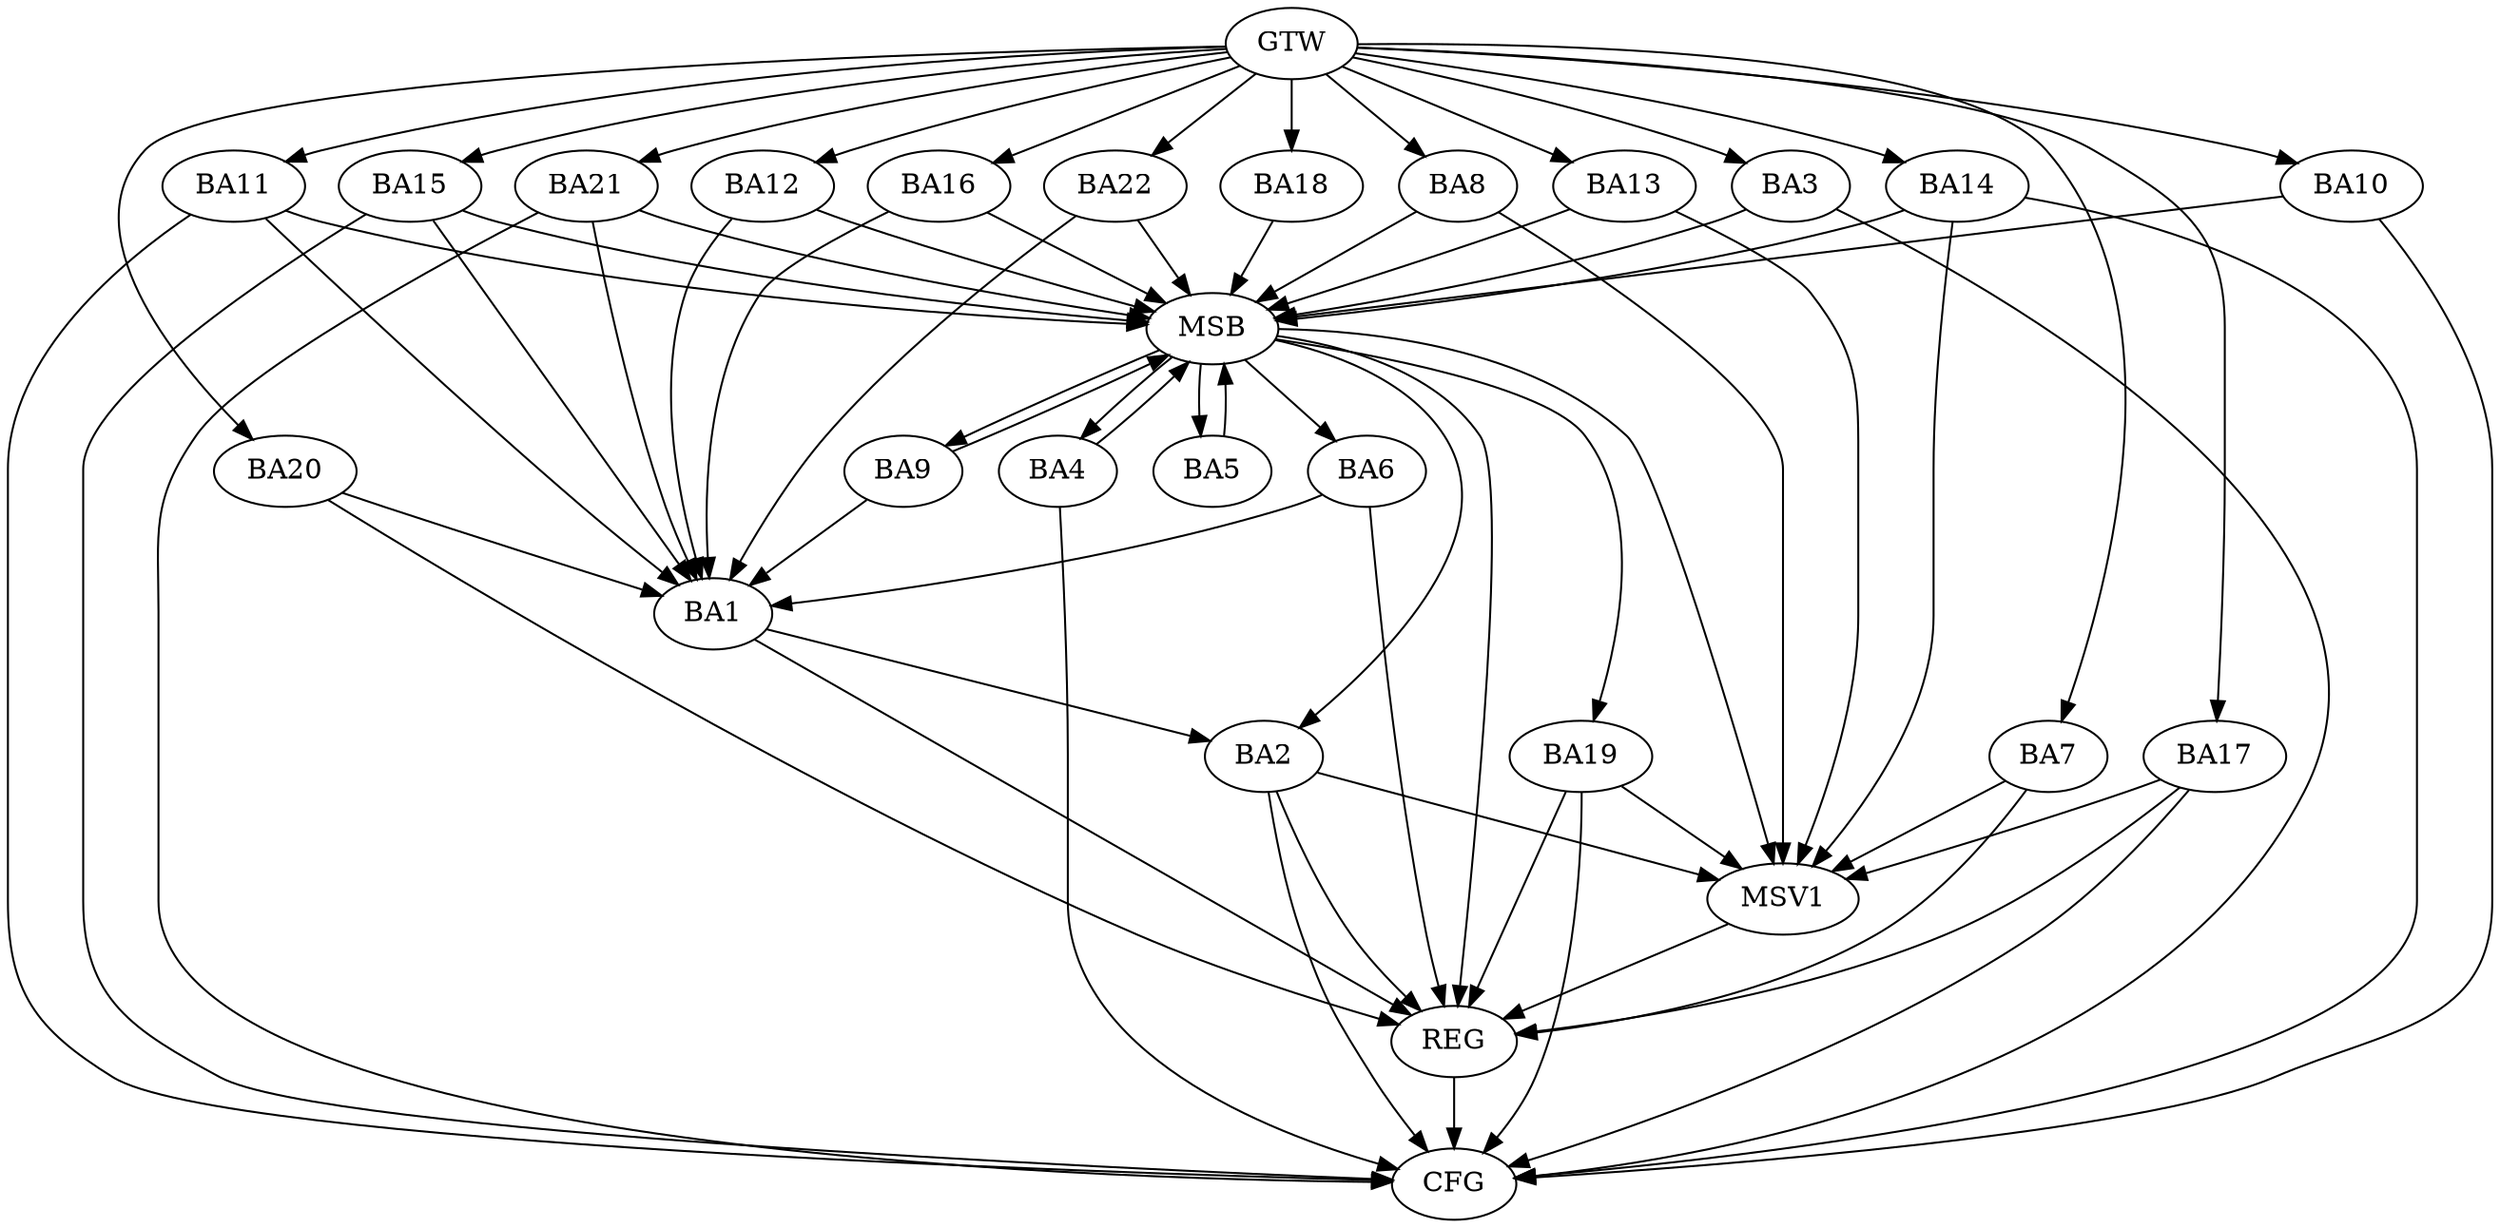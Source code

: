 strict digraph G {
  BA1 [ label="BA1" ];
  BA2 [ label="BA2" ];
  BA3 [ label="BA3" ];
  BA4 [ label="BA4" ];
  BA5 [ label="BA5" ];
  BA6 [ label="BA6" ];
  BA7 [ label="BA7" ];
  BA8 [ label="BA8" ];
  BA9 [ label="BA9" ];
  BA10 [ label="BA10" ];
  BA11 [ label="BA11" ];
  BA12 [ label="BA12" ];
  BA13 [ label="BA13" ];
  BA14 [ label="BA14" ];
  BA15 [ label="BA15" ];
  BA16 [ label="BA16" ];
  BA17 [ label="BA17" ];
  BA18 [ label="BA18" ];
  BA19 [ label="BA19" ];
  BA20 [ label="BA20" ];
  BA21 [ label="BA21" ];
  BA22 [ label="BA22" ];
  GTW [ label="GTW" ];
  REG [ label="REG" ];
  MSB [ label="MSB" ];
  CFG [ label="CFG" ];
  MSV1 [ label="MSV1" ];
  BA1 -> BA2;
  GTW -> BA3;
  GTW -> BA7;
  GTW -> BA8;
  GTW -> BA10;
  GTW -> BA11;
  GTW -> BA12;
  GTW -> BA13;
  GTW -> BA14;
  GTW -> BA15;
  GTW -> BA16;
  GTW -> BA17;
  GTW -> BA18;
  GTW -> BA20;
  GTW -> BA21;
  GTW -> BA22;
  BA1 -> REG;
  BA2 -> REG;
  BA6 -> REG;
  BA7 -> REG;
  BA17 -> REG;
  BA19 -> REG;
  BA20 -> REG;
  BA3 -> MSB;
  MSB -> REG;
  BA4 -> MSB;
  BA5 -> MSB;
  MSB -> BA2;
  BA8 -> MSB;
  MSB -> BA6;
  BA9 -> MSB;
  MSB -> BA4;
  BA10 -> MSB;
  BA11 -> MSB;
  BA12 -> MSB;
  BA13 -> MSB;
  MSB -> BA5;
  BA14 -> MSB;
  MSB -> BA9;
  BA15 -> MSB;
  BA16 -> MSB;
  BA18 -> MSB;
  BA21 -> MSB;
  BA22 -> MSB;
  MSB -> BA19;
  BA19 -> CFG;
  BA2 -> CFG;
  BA4 -> CFG;
  BA15 -> CFG;
  BA21 -> CFG;
  BA3 -> CFG;
  BA11 -> CFG;
  BA14 -> CFG;
  BA17 -> CFG;
  BA10 -> CFG;
  REG -> CFG;
  BA12 -> BA1;
  BA20 -> BA1;
  BA11 -> BA1;
  BA9 -> BA1;
  BA22 -> BA1;
  BA21 -> BA1;
  BA6 -> BA1;
  BA16 -> BA1;
  BA15 -> BA1;
  BA2 -> MSV1;
  BA7 -> MSV1;
  BA19 -> MSV1;
  MSB -> MSV1;
  BA17 -> MSV1;
  BA13 -> MSV1;
  BA14 -> MSV1;
  BA8 -> MSV1;
  MSV1 -> REG;
}
